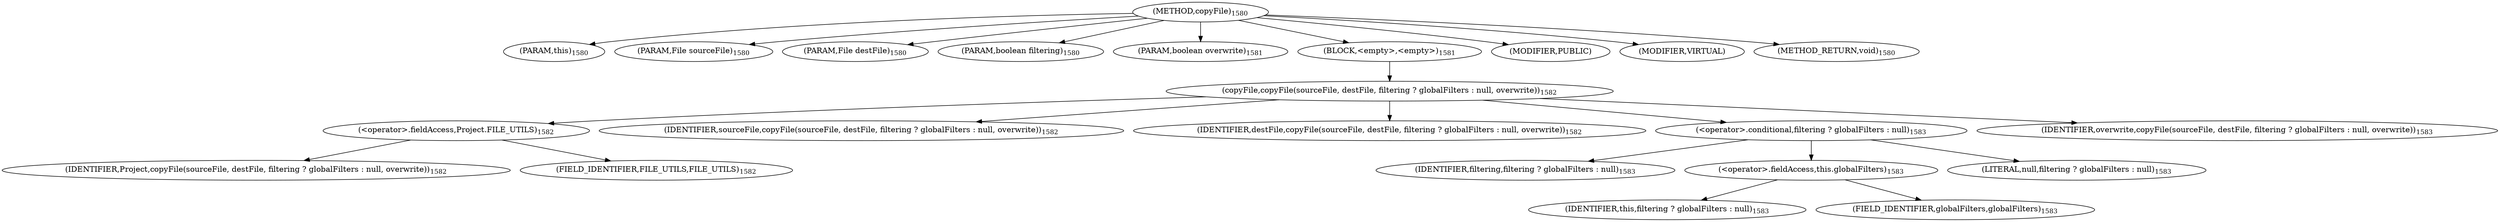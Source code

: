 digraph "copyFile" {  
"2486" [label = <(METHOD,copyFile)<SUB>1580</SUB>> ]
"2487" [label = <(PARAM,this)<SUB>1580</SUB>> ]
"2488" [label = <(PARAM,File sourceFile)<SUB>1580</SUB>> ]
"2489" [label = <(PARAM,File destFile)<SUB>1580</SUB>> ]
"2490" [label = <(PARAM,boolean filtering)<SUB>1580</SUB>> ]
"2491" [label = <(PARAM,boolean overwrite)<SUB>1581</SUB>> ]
"2492" [label = <(BLOCK,&lt;empty&gt;,&lt;empty&gt;)<SUB>1581</SUB>> ]
"2493" [label = <(copyFile,copyFile(sourceFile, destFile, filtering ? globalFilters : null, overwrite))<SUB>1582</SUB>> ]
"2494" [label = <(&lt;operator&gt;.fieldAccess,Project.FILE_UTILS)<SUB>1582</SUB>> ]
"2495" [label = <(IDENTIFIER,Project,copyFile(sourceFile, destFile, filtering ? globalFilters : null, overwrite))<SUB>1582</SUB>> ]
"2496" [label = <(FIELD_IDENTIFIER,FILE_UTILS,FILE_UTILS)<SUB>1582</SUB>> ]
"2497" [label = <(IDENTIFIER,sourceFile,copyFile(sourceFile, destFile, filtering ? globalFilters : null, overwrite))<SUB>1582</SUB>> ]
"2498" [label = <(IDENTIFIER,destFile,copyFile(sourceFile, destFile, filtering ? globalFilters : null, overwrite))<SUB>1582</SUB>> ]
"2499" [label = <(&lt;operator&gt;.conditional,filtering ? globalFilters : null)<SUB>1583</SUB>> ]
"2500" [label = <(IDENTIFIER,filtering,filtering ? globalFilters : null)<SUB>1583</SUB>> ]
"2501" [label = <(&lt;operator&gt;.fieldAccess,this.globalFilters)<SUB>1583</SUB>> ]
"2502" [label = <(IDENTIFIER,this,filtering ? globalFilters : null)<SUB>1583</SUB>> ]
"2503" [label = <(FIELD_IDENTIFIER,globalFilters,globalFilters)<SUB>1583</SUB>> ]
"2504" [label = <(LITERAL,null,filtering ? globalFilters : null)<SUB>1583</SUB>> ]
"2505" [label = <(IDENTIFIER,overwrite,copyFile(sourceFile, destFile, filtering ? globalFilters : null, overwrite))<SUB>1583</SUB>> ]
"2506" [label = <(MODIFIER,PUBLIC)> ]
"2507" [label = <(MODIFIER,VIRTUAL)> ]
"2508" [label = <(METHOD_RETURN,void)<SUB>1580</SUB>> ]
  "2486" -> "2487" 
  "2486" -> "2488" 
  "2486" -> "2489" 
  "2486" -> "2490" 
  "2486" -> "2491" 
  "2486" -> "2492" 
  "2486" -> "2506" 
  "2486" -> "2507" 
  "2486" -> "2508" 
  "2492" -> "2493" 
  "2493" -> "2494" 
  "2493" -> "2497" 
  "2493" -> "2498" 
  "2493" -> "2499" 
  "2493" -> "2505" 
  "2494" -> "2495" 
  "2494" -> "2496" 
  "2499" -> "2500" 
  "2499" -> "2501" 
  "2499" -> "2504" 
  "2501" -> "2502" 
  "2501" -> "2503" 
}
